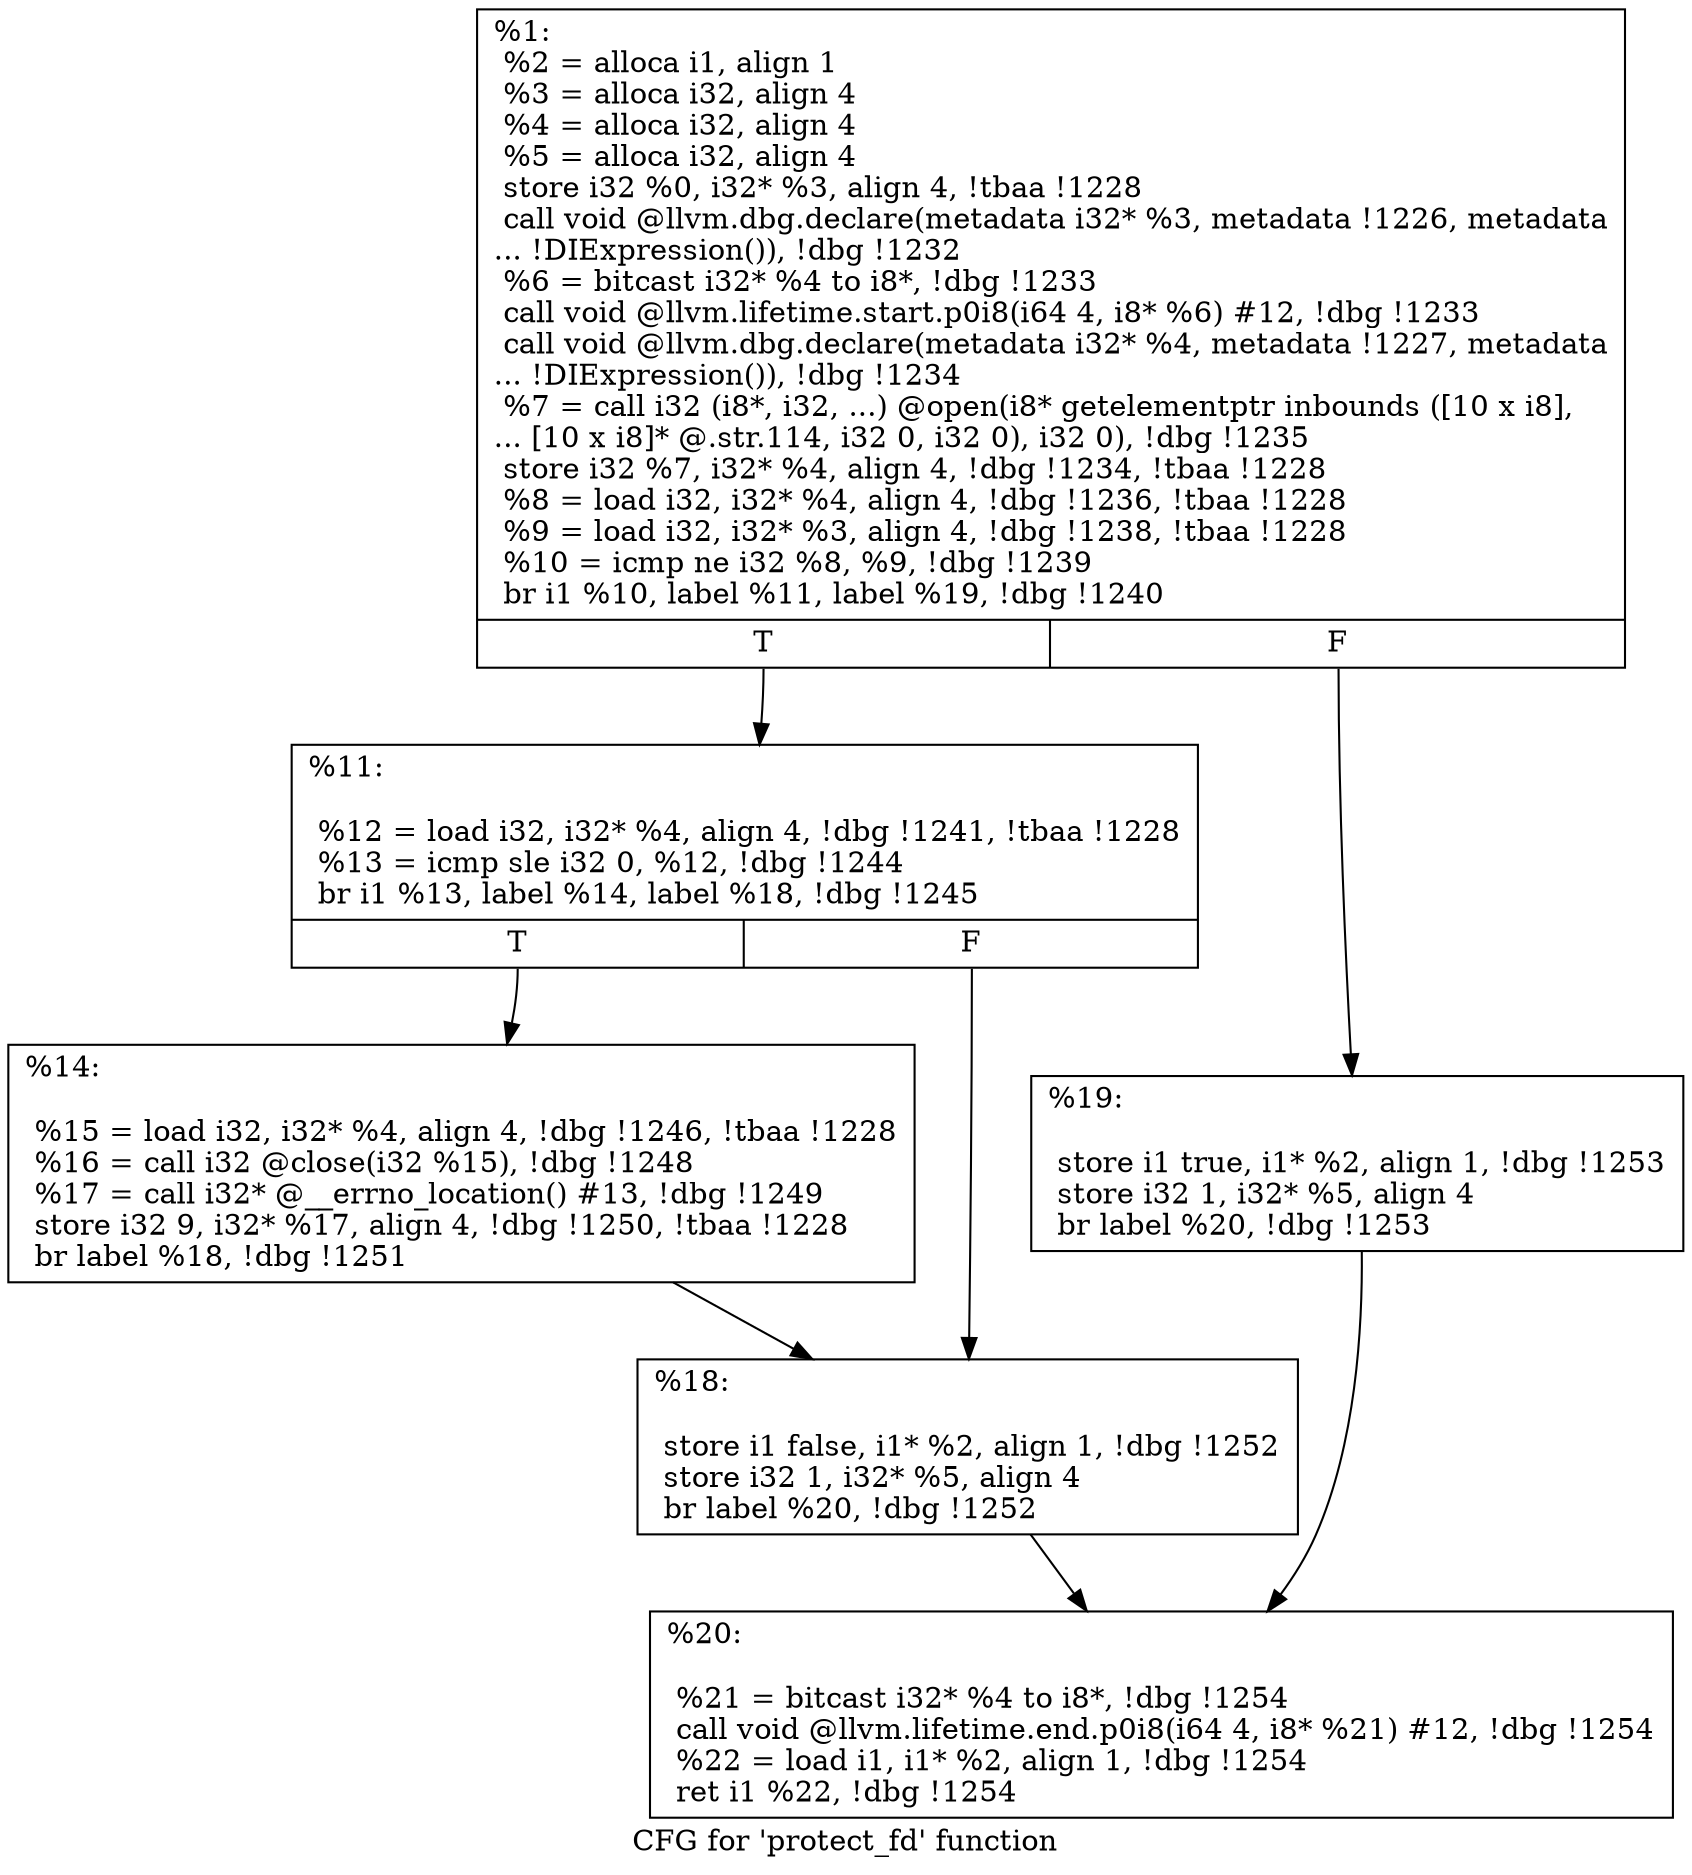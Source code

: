 digraph "CFG for 'protect_fd' function" {
	label="CFG for 'protect_fd' function";

	Node0x19f3d70 [shape=record,label="{%1:\l  %2 = alloca i1, align 1\l  %3 = alloca i32, align 4\l  %4 = alloca i32, align 4\l  %5 = alloca i32, align 4\l  store i32 %0, i32* %3, align 4, !tbaa !1228\l  call void @llvm.dbg.declare(metadata i32* %3, metadata !1226, metadata\l... !DIExpression()), !dbg !1232\l  %6 = bitcast i32* %4 to i8*, !dbg !1233\l  call void @llvm.lifetime.start.p0i8(i64 4, i8* %6) #12, !dbg !1233\l  call void @llvm.dbg.declare(metadata i32* %4, metadata !1227, metadata\l... !DIExpression()), !dbg !1234\l  %7 = call i32 (i8*, i32, ...) @open(i8* getelementptr inbounds ([10 x i8],\l... [10 x i8]* @.str.114, i32 0, i32 0), i32 0), !dbg !1235\l  store i32 %7, i32* %4, align 4, !dbg !1234, !tbaa !1228\l  %8 = load i32, i32* %4, align 4, !dbg !1236, !tbaa !1228\l  %9 = load i32, i32* %3, align 4, !dbg !1238, !tbaa !1228\l  %10 = icmp ne i32 %8, %9, !dbg !1239\l  br i1 %10, label %11, label %19, !dbg !1240\l|{<s0>T|<s1>F}}"];
	Node0x19f3d70:s0 -> Node0x19f3e30;
	Node0x19f3d70:s1 -> Node0x19f3f20;
	Node0x19f3e30 [shape=record,label="{%11:\l\l  %12 = load i32, i32* %4, align 4, !dbg !1241, !tbaa !1228\l  %13 = icmp sle i32 0, %12, !dbg !1244\l  br i1 %13, label %14, label %18, !dbg !1245\l|{<s0>T|<s1>F}}"];
	Node0x19f3e30:s0 -> Node0x19f3e80;
	Node0x19f3e30:s1 -> Node0x19f3ed0;
	Node0x19f3e80 [shape=record,label="{%14:\l\l  %15 = load i32, i32* %4, align 4, !dbg !1246, !tbaa !1228\l  %16 = call i32 @close(i32 %15), !dbg !1248\l  %17 = call i32* @__errno_location() #13, !dbg !1249\l  store i32 9, i32* %17, align 4, !dbg !1250, !tbaa !1228\l  br label %18, !dbg !1251\l}"];
	Node0x19f3e80 -> Node0x19f3ed0;
	Node0x19f3ed0 [shape=record,label="{%18:\l\l  store i1 false, i1* %2, align 1, !dbg !1252\l  store i32 1, i32* %5, align 4\l  br label %20, !dbg !1252\l}"];
	Node0x19f3ed0 -> Node0x19f3f70;
	Node0x19f3f20 [shape=record,label="{%19:\l\l  store i1 true, i1* %2, align 1, !dbg !1253\l  store i32 1, i32* %5, align 4\l  br label %20, !dbg !1253\l}"];
	Node0x19f3f20 -> Node0x19f3f70;
	Node0x19f3f70 [shape=record,label="{%20:\l\l  %21 = bitcast i32* %4 to i8*, !dbg !1254\l  call void @llvm.lifetime.end.p0i8(i64 4, i8* %21) #12, !dbg !1254\l  %22 = load i1, i1* %2, align 1, !dbg !1254\l  ret i1 %22, !dbg !1254\l}"];
}
